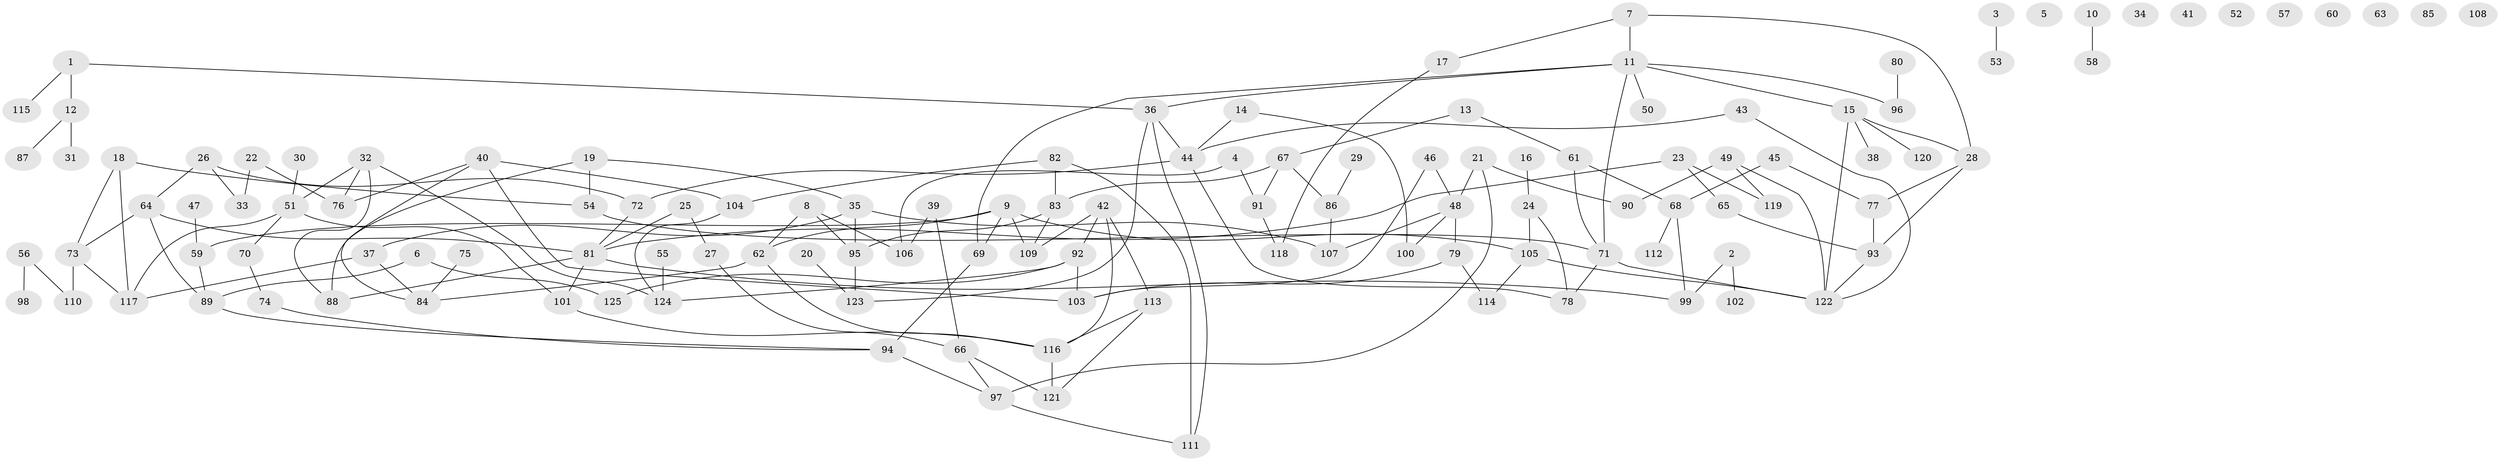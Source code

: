 // coarse degree distribution, {1: 0.22580645161290322, 0: 0.14516129032258066, 2: 0.20967741935483872, 3: 0.16129032258064516, 4: 0.08064516129032258, 7: 0.03225806451612903, 8: 0.03225806451612903, 6: 0.016129032258064516, 10: 0.03225806451612903, 5: 0.06451612903225806}
// Generated by graph-tools (version 1.1) at 2025/43/03/04/25 21:43:08]
// undirected, 125 vertices, 165 edges
graph export_dot {
graph [start="1"]
  node [color=gray90,style=filled];
  1;
  2;
  3;
  4;
  5;
  6;
  7;
  8;
  9;
  10;
  11;
  12;
  13;
  14;
  15;
  16;
  17;
  18;
  19;
  20;
  21;
  22;
  23;
  24;
  25;
  26;
  27;
  28;
  29;
  30;
  31;
  32;
  33;
  34;
  35;
  36;
  37;
  38;
  39;
  40;
  41;
  42;
  43;
  44;
  45;
  46;
  47;
  48;
  49;
  50;
  51;
  52;
  53;
  54;
  55;
  56;
  57;
  58;
  59;
  60;
  61;
  62;
  63;
  64;
  65;
  66;
  67;
  68;
  69;
  70;
  71;
  72;
  73;
  74;
  75;
  76;
  77;
  78;
  79;
  80;
  81;
  82;
  83;
  84;
  85;
  86;
  87;
  88;
  89;
  90;
  91;
  92;
  93;
  94;
  95;
  96;
  97;
  98;
  99;
  100;
  101;
  102;
  103;
  104;
  105;
  106;
  107;
  108;
  109;
  110;
  111;
  112;
  113;
  114;
  115;
  116;
  117;
  118;
  119;
  120;
  121;
  122;
  123;
  124;
  125;
  1 -- 12;
  1 -- 36;
  1 -- 115;
  2 -- 99;
  2 -- 102;
  3 -- 53;
  4 -- 91;
  4 -- 106;
  6 -- 89;
  6 -- 125;
  7 -- 11;
  7 -- 17;
  7 -- 28;
  8 -- 62;
  8 -- 95;
  8 -- 106;
  9 -- 59;
  9 -- 62;
  9 -- 69;
  9 -- 105;
  9 -- 109;
  10 -- 58;
  11 -- 15;
  11 -- 36;
  11 -- 50;
  11 -- 69;
  11 -- 71;
  11 -- 96;
  12 -- 31;
  12 -- 87;
  13 -- 61;
  13 -- 67;
  14 -- 44;
  14 -- 100;
  15 -- 28;
  15 -- 38;
  15 -- 120;
  15 -- 122;
  16 -- 24;
  17 -- 118;
  18 -- 54;
  18 -- 73;
  18 -- 117;
  19 -- 35;
  19 -- 54;
  19 -- 88;
  20 -- 123;
  21 -- 48;
  21 -- 90;
  21 -- 97;
  22 -- 33;
  22 -- 76;
  23 -- 65;
  23 -- 81;
  23 -- 119;
  24 -- 78;
  24 -- 105;
  25 -- 27;
  25 -- 81;
  26 -- 33;
  26 -- 64;
  26 -- 72;
  27 -- 66;
  28 -- 77;
  28 -- 93;
  29 -- 86;
  30 -- 51;
  32 -- 51;
  32 -- 76;
  32 -- 88;
  32 -- 124;
  35 -- 37;
  35 -- 95;
  35 -- 107;
  36 -- 44;
  36 -- 111;
  36 -- 123;
  37 -- 84;
  37 -- 117;
  39 -- 66;
  39 -- 106;
  40 -- 76;
  40 -- 84;
  40 -- 103;
  40 -- 104;
  42 -- 92;
  42 -- 109;
  42 -- 113;
  42 -- 116;
  43 -- 44;
  43 -- 122;
  44 -- 72;
  44 -- 78;
  45 -- 68;
  45 -- 77;
  46 -- 48;
  46 -- 103;
  47 -- 59;
  48 -- 79;
  48 -- 100;
  48 -- 107;
  49 -- 90;
  49 -- 119;
  49 -- 122;
  51 -- 70;
  51 -- 101;
  51 -- 117;
  54 -- 71;
  55 -- 124;
  56 -- 98;
  56 -- 110;
  59 -- 89;
  61 -- 68;
  61 -- 71;
  62 -- 84;
  62 -- 116;
  64 -- 73;
  64 -- 81;
  64 -- 89;
  65 -- 93;
  66 -- 97;
  66 -- 121;
  67 -- 83;
  67 -- 86;
  67 -- 91;
  68 -- 99;
  68 -- 112;
  69 -- 94;
  70 -- 74;
  71 -- 78;
  71 -- 122;
  72 -- 81;
  73 -- 110;
  73 -- 117;
  74 -- 94;
  75 -- 84;
  77 -- 93;
  79 -- 103;
  79 -- 114;
  80 -- 96;
  81 -- 88;
  81 -- 99;
  81 -- 101;
  82 -- 83;
  82 -- 104;
  82 -- 111;
  83 -- 95;
  83 -- 109;
  86 -- 107;
  89 -- 94;
  91 -- 118;
  92 -- 103;
  92 -- 124;
  92 -- 125;
  93 -- 122;
  94 -- 97;
  95 -- 123;
  97 -- 111;
  101 -- 116;
  104 -- 124;
  105 -- 114;
  105 -- 122;
  113 -- 116;
  113 -- 121;
  116 -- 121;
}
